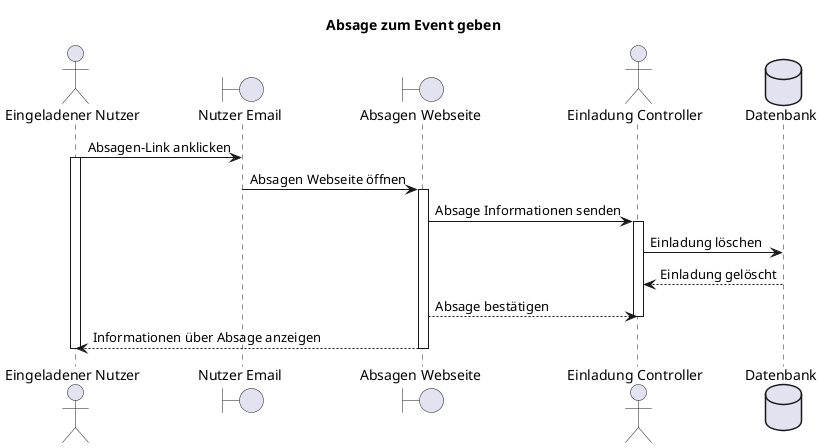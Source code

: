 @startuml F009_absageZumEventGeben_seq
title "Absage zum Event geben"

actor "Eingeladener Nutzer" as user
boundary "Nutzer Email" as userMail
boundary "Absagen Webseite" as declineMask
actor "Einladung Controller" as controller
database "Datenbank" as db

user -> userMail: Absagen-Link anklicken
activate user
userMail -> declineMask: Absagen Webseite öffnen
activate declineMask
declineMask -> controller: Absage Informationen senden
activate controller
controller -> db: Einladung löschen
controller <-- db: Einladung gelöscht
controller <-- declineMask: Absage bestätigen
deactivate controller
user <-- declineMask: Informationen über Absage anzeigen
deactivate declineMask
deactivate user
@enduml